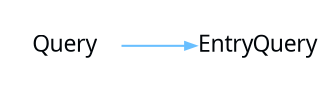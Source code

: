 digraph {
 rankdir = "LR"
 bgcolor = none;
 layout  = dot;
 edge [
   arrowsize = "0.5"
   color     = "#69BFFFFF"
 ]
 D4hD7hO[
   shape    = none
   label    = "Query"
   margin   = "0.01"
   fontname = "Segoe UI"
   fontsize = "11"
   fontcolor= "#010509FF"
 ]
 q7LD7hO[
   shape    = none
   label    = "EntryQuery"
   margin   = "0.01"
   fontname = "Segoe UI"
   fontsize = "11"
   fontcolor= "#010509FF"
 ]
 D4hD7hO->q7LD7hO
}

